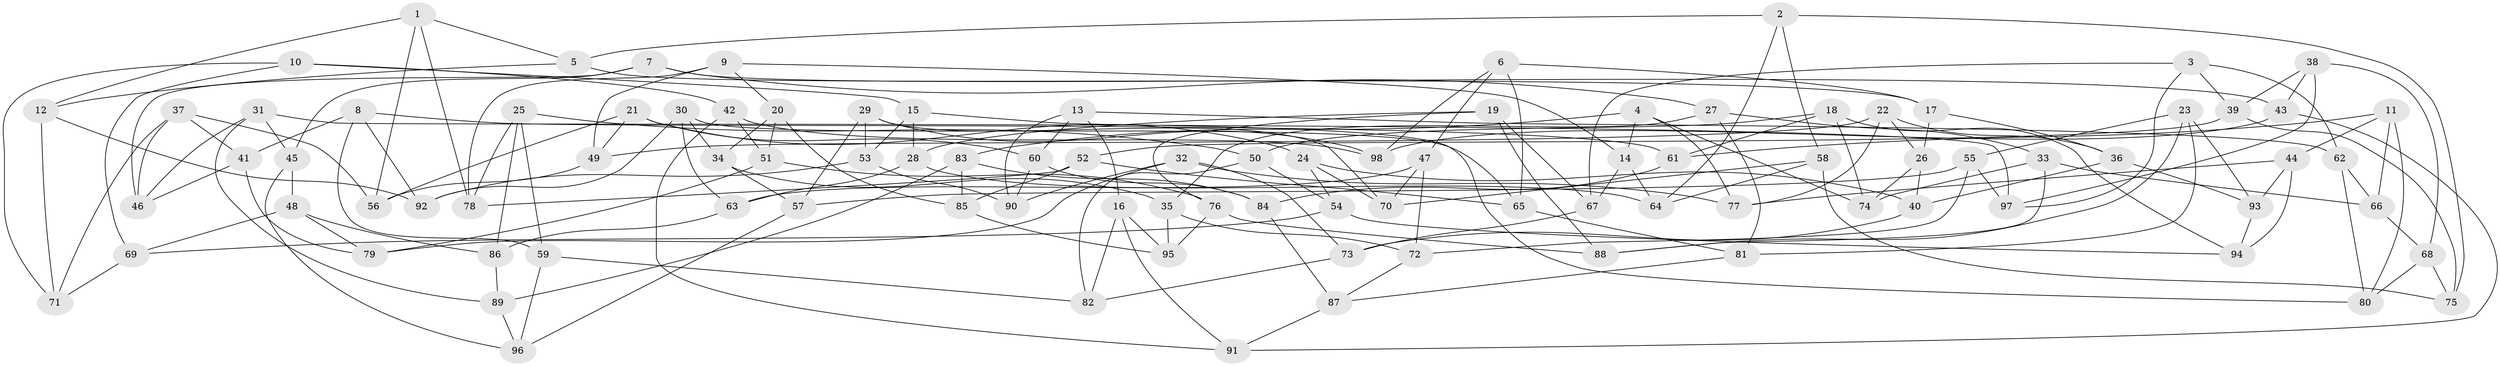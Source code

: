 // Generated by graph-tools (version 1.1) at 2025/58/03/09/25 04:58:34]
// undirected, 98 vertices, 196 edges
graph export_dot {
graph [start="1"]
  node [color=gray90,style=filled];
  1;
  2;
  3;
  4;
  5;
  6;
  7;
  8;
  9;
  10;
  11;
  12;
  13;
  14;
  15;
  16;
  17;
  18;
  19;
  20;
  21;
  22;
  23;
  24;
  25;
  26;
  27;
  28;
  29;
  30;
  31;
  32;
  33;
  34;
  35;
  36;
  37;
  38;
  39;
  40;
  41;
  42;
  43;
  44;
  45;
  46;
  47;
  48;
  49;
  50;
  51;
  52;
  53;
  54;
  55;
  56;
  57;
  58;
  59;
  60;
  61;
  62;
  63;
  64;
  65;
  66;
  67;
  68;
  69;
  70;
  71;
  72;
  73;
  74;
  75;
  76;
  77;
  78;
  79;
  80;
  81;
  82;
  83;
  84;
  85;
  86;
  87;
  88;
  89;
  90;
  91;
  92;
  93;
  94;
  95;
  96;
  97;
  98;
  1 -- 5;
  1 -- 78;
  1 -- 56;
  1 -- 12;
  2 -- 75;
  2 -- 64;
  2 -- 5;
  2 -- 58;
  3 -- 97;
  3 -- 67;
  3 -- 39;
  3 -- 62;
  4 -- 74;
  4 -- 14;
  4 -- 83;
  4 -- 77;
  5 -- 12;
  5 -- 17;
  6 -- 47;
  6 -- 17;
  6 -- 98;
  6 -- 65;
  7 -- 45;
  7 -- 43;
  7 -- 27;
  7 -- 46;
  8 -- 92;
  8 -- 59;
  8 -- 61;
  8 -- 41;
  9 -- 78;
  9 -- 14;
  9 -- 20;
  9 -- 49;
  10 -- 42;
  10 -- 15;
  10 -- 69;
  10 -- 71;
  11 -- 66;
  11 -- 61;
  11 -- 44;
  11 -- 80;
  12 -- 71;
  12 -- 92;
  13 -- 60;
  13 -- 62;
  13 -- 90;
  13 -- 16;
  14 -- 67;
  14 -- 64;
  15 -- 28;
  15 -- 53;
  15 -- 80;
  16 -- 82;
  16 -- 91;
  16 -- 95;
  17 -- 36;
  17 -- 26;
  18 -- 61;
  18 -- 94;
  18 -- 74;
  18 -- 50;
  19 -- 88;
  19 -- 76;
  19 -- 28;
  19 -- 67;
  20 -- 85;
  20 -- 51;
  20 -- 34;
  21 -- 56;
  21 -- 49;
  21 -- 60;
  21 -- 24;
  22 -- 26;
  22 -- 77;
  22 -- 36;
  22 -- 49;
  23 -- 55;
  23 -- 93;
  23 -- 88;
  23 -- 81;
  24 -- 40;
  24 -- 70;
  24 -- 54;
  25 -- 59;
  25 -- 50;
  25 -- 78;
  25 -- 86;
  26 -- 74;
  26 -- 40;
  27 -- 33;
  27 -- 35;
  27 -- 81;
  28 -- 64;
  28 -- 63;
  29 -- 98;
  29 -- 70;
  29 -- 57;
  29 -- 53;
  30 -- 63;
  30 -- 65;
  30 -- 34;
  30 -- 92;
  31 -- 46;
  31 -- 45;
  31 -- 97;
  31 -- 89;
  32 -- 79;
  32 -- 73;
  32 -- 77;
  32 -- 90;
  33 -- 88;
  33 -- 74;
  33 -- 66;
  34 -- 57;
  34 -- 35;
  35 -- 72;
  35 -- 95;
  36 -- 40;
  36 -- 93;
  37 -- 56;
  37 -- 46;
  37 -- 41;
  37 -- 71;
  38 -- 68;
  38 -- 39;
  38 -- 97;
  38 -- 43;
  39 -- 52;
  39 -- 75;
  40 -- 73;
  41 -- 79;
  41 -- 46;
  42 -- 51;
  42 -- 91;
  42 -- 98;
  43 -- 91;
  43 -- 98;
  44 -- 94;
  44 -- 93;
  44 -- 77;
  45 -- 48;
  45 -- 96;
  47 -- 70;
  47 -- 63;
  47 -- 72;
  48 -- 69;
  48 -- 79;
  48 -- 86;
  49 -- 56;
  50 -- 82;
  50 -- 54;
  51 -- 79;
  51 -- 76;
  52 -- 78;
  52 -- 65;
  52 -- 85;
  53 -- 92;
  53 -- 90;
  54 -- 94;
  54 -- 69;
  55 -- 97;
  55 -- 57;
  55 -- 72;
  57 -- 96;
  58 -- 64;
  58 -- 70;
  58 -- 75;
  59 -- 96;
  59 -- 82;
  60 -- 84;
  60 -- 90;
  61 -- 84;
  62 -- 80;
  62 -- 66;
  63 -- 86;
  65 -- 81;
  66 -- 68;
  67 -- 73;
  68 -- 75;
  68 -- 80;
  69 -- 71;
  72 -- 87;
  73 -- 82;
  76 -- 95;
  76 -- 88;
  81 -- 87;
  83 -- 89;
  83 -- 84;
  83 -- 85;
  84 -- 87;
  85 -- 95;
  86 -- 89;
  87 -- 91;
  89 -- 96;
  93 -- 94;
}
